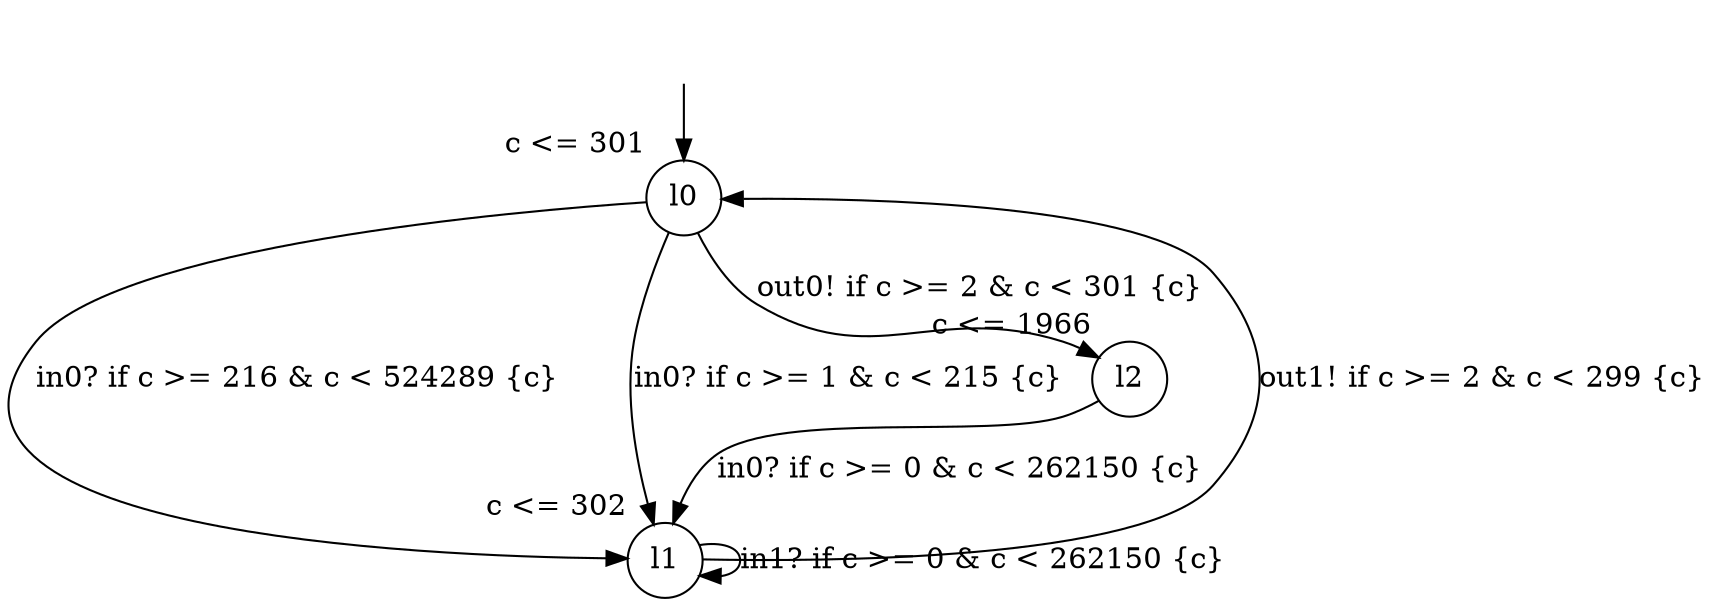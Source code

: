 digraph g {
__start0 [label="" shape="none"];
l0 [shape="circle" margin=0 label="l0", xlabel="c <= 301"];
l1 [shape="circle" margin=0 label="l1", xlabel="c <= 302"];
l2 [shape="circle" margin=0 label="l2", xlabel="c <= 1966"];
l0 -> l2 [label="out0! if c >= 2 & c < 301 {c} "];
l0 -> l1 [label="in0? if c >= 216 & c < 524289 {c} "];
l0 -> l1 [label="in0? if c >= 1 & c < 215 {c} "];
l1 -> l1 [label="in1? if c >= 0 & c < 262150 {c} "];
l1 -> l0 [label="out1! if c >= 2 & c < 299 {c} "];
l2 -> l1 [label="in0? if c >= 0 & c < 262150 {c} "];
__start0 -> l0;
}
